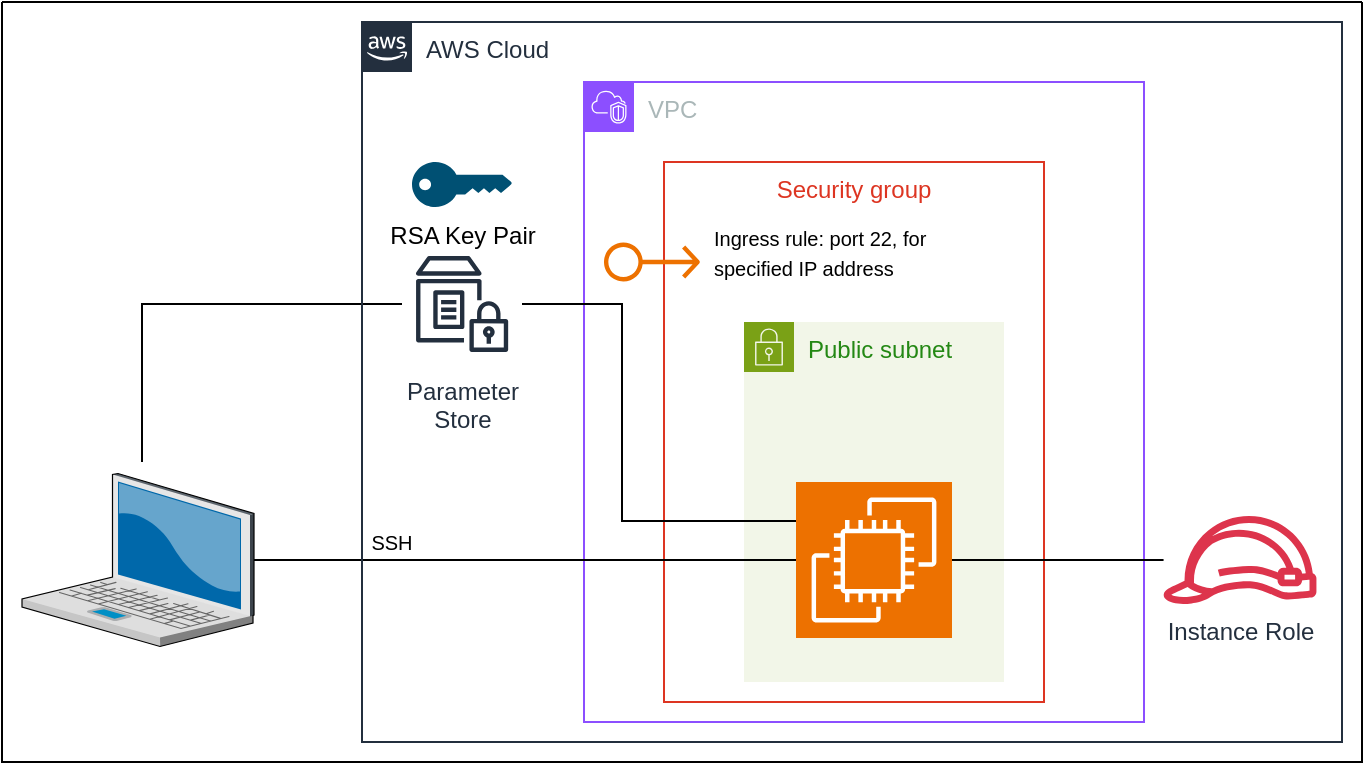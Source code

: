 <mxfile version="24.7.7">
  <diagram name="Page-1" id="7yttMXRSF6fugMSMXQC9">
    <mxGraphModel dx="1490" dy="910" grid="1" gridSize="10" guides="1" tooltips="1" connect="1" arrows="1" fold="1" page="1" pageScale="1" pageWidth="827" pageHeight="1169" math="0" shadow="0">
      <root>
        <mxCell id="0" />
        <mxCell id="1" parent="0" />
        <mxCell id="4HG7Ck5HDDxE3vP-vEPG-3" value="VPC" style="points=[[0,0],[0.25,0],[0.5,0],[0.75,0],[1,0],[1,0.25],[1,0.5],[1,0.75],[1,1],[0.75,1],[0.5,1],[0.25,1],[0,1],[0,0.75],[0,0.5],[0,0.25]];outlineConnect=0;gradientColor=none;html=1;whiteSpace=wrap;fontSize=12;fontStyle=0;container=1;pointerEvents=0;collapsible=0;recursiveResize=0;shape=mxgraph.aws4.group;grIcon=mxgraph.aws4.group_vpc2;strokeColor=#8C4FFF;fillColor=none;verticalAlign=top;align=left;spacingLeft=30;fontColor=#AAB7B8;dashed=0;" parent="1" vertex="1">
          <mxGeometry x="371" y="230" width="280" height="320" as="geometry" />
        </mxCell>
        <mxCell id="4HG7Ck5HDDxE3vP-vEPG-2" value="Security group" style="fillColor=none;strokeColor=#DD3522;verticalAlign=top;fontStyle=0;fontColor=#DD3522;whiteSpace=wrap;html=1;" parent="4HG7Ck5HDDxE3vP-vEPG-3" vertex="1">
          <mxGeometry x="40" y="40" width="190" height="270" as="geometry" />
        </mxCell>
        <mxCell id="4HG7Ck5HDDxE3vP-vEPG-10" value="Public subnet" style="points=[[0,0],[0.25,0],[0.5,0],[0.75,0],[1,0],[1,0.25],[1,0.5],[1,0.75],[1,1],[0.75,1],[0.5,1],[0.25,1],[0,1],[0,0.75],[0,0.5],[0,0.25]];outlineConnect=0;gradientColor=none;html=1;whiteSpace=wrap;fontSize=12;fontStyle=0;container=1;pointerEvents=0;collapsible=0;recursiveResize=0;shape=mxgraph.aws4.group;grIcon=mxgraph.aws4.group_security_group;grStroke=0;strokeColor=#7AA116;fillColor=#F2F6E8;verticalAlign=top;align=left;spacingLeft=30;fontColor=#248814;dashed=0;" parent="4HG7Ck5HDDxE3vP-vEPG-3" vertex="1">
          <mxGeometry x="80" y="120" width="130" height="180" as="geometry" />
        </mxCell>
        <mxCell id="4HG7Ck5HDDxE3vP-vEPG-12" value="" style="sketch=0;outlineConnect=0;fontColor=#232F3E;gradientColor=none;fillColor=#ED7100;strokeColor=none;dashed=0;verticalLabelPosition=bottom;verticalAlign=top;align=center;html=1;fontSize=12;fontStyle=0;aspect=fixed;pointerEvents=1;shape=mxgraph.aws4.elastic_ip_address;" parent="4HG7Ck5HDDxE3vP-vEPG-3" vertex="1">
          <mxGeometry x="10" y="80" width="48" height="20" as="geometry" />
        </mxCell>
        <mxCell id="4HG7Ck5HDDxE3vP-vEPG-19" value="&lt;font style=&quot;font-size: 10px;&quot;&gt;Ingress rule: port 22, for specified IP address&lt;/font&gt;" style="text;html=1;align=left;verticalAlign=middle;whiteSpace=wrap;rounded=0;" parent="4HG7Ck5HDDxE3vP-vEPG-3" vertex="1">
          <mxGeometry x="63" y="70" width="120" height="30" as="geometry" />
        </mxCell>
        <mxCell id="4HG7Ck5HDDxE3vP-vEPG-13" value="" style="sketch=0;points=[[0,0,0],[0.25,0,0],[0.5,0,0],[0.75,0,0],[1,0,0],[0,1,0],[0.25,1,0],[0.5,1,0],[0.75,1,0],[1,1,0],[0,0.25,0],[0,0.5,0],[0,0.75,0],[1,0.25,0],[1,0.5,0],[1,0.75,0]];outlineConnect=0;fontColor=#232F3E;fillColor=#ED7100;strokeColor=#ffffff;dashed=0;verticalLabelPosition=bottom;verticalAlign=top;align=center;html=1;fontSize=12;fontStyle=0;aspect=fixed;shape=mxgraph.aws4.resourceIcon;resIcon=mxgraph.aws4.ec2;" parent="4HG7Ck5HDDxE3vP-vEPG-3" vertex="1">
          <mxGeometry x="106" y="200" width="78" height="78" as="geometry" />
        </mxCell>
        <mxCell id="4HG7Ck5HDDxE3vP-vEPG-8" value="Parameter&#xa;Store" style="sketch=0;outlineConnect=0;fontColor=#232F3E;gradientColor=none;strokeColor=#232F3E;fillColor=#ffffff;dashed=0;verticalLabelPosition=bottom;verticalAlign=top;align=center;html=1;fontSize=12;fontStyle=0;aspect=fixed;shape=mxgraph.aws4.resourceIcon;resIcon=mxgraph.aws4.parameter_store;" parent="1" vertex="1">
          <mxGeometry x="280" y="311" width="60" height="60" as="geometry" />
        </mxCell>
        <mxCell id="4HG7Ck5HDDxE3vP-vEPG-14" value="RSA Key Pair" style="points=[[0,0.5,0],[0.24,0,0],[0.5,0.28,0],[0.995,0.475,0],[0.5,0.72,0],[0.24,1,0]];verticalLabelPosition=bottom;sketch=0;html=1;verticalAlign=top;aspect=fixed;align=center;pointerEvents=1;shape=mxgraph.cisco19.key;fillColor=#005073;strokeColor=none;" parent="1" vertex="1">
          <mxGeometry x="285" y="270" width="50" height="22.5" as="geometry" />
        </mxCell>
        <mxCell id="4HG7Ck5HDDxE3vP-vEPG-18" style="edgeStyle=orthogonalEdgeStyle;rounded=0;orthogonalLoop=1;jettySize=auto;html=1;exitX=1;exitY=0.5;exitDx=0;exitDy=0;exitPerimeter=0;endArrow=none;endFill=0;" parent="1" source="4HG7Ck5HDDxE3vP-vEPG-13" target="4HG7Ck5HDDxE3vP-vEPG-11" edge="1">
          <mxGeometry relative="1" as="geometry" />
        </mxCell>
        <mxCell id="4HG7Ck5HDDxE3vP-vEPG-23" style="edgeStyle=orthogonalEdgeStyle;rounded=0;orthogonalLoop=1;jettySize=auto;html=1;endArrow=none;endFill=0;" parent="1" target="4HG7Ck5HDDxE3vP-vEPG-8" edge="1">
          <mxGeometry relative="1" as="geometry">
            <mxPoint x="150" y="420" as="sourcePoint" />
            <Array as="points">
              <mxPoint x="150" y="341" />
            </Array>
          </mxGeometry>
        </mxCell>
        <mxCell id="4HG7Ck5HDDxE3vP-vEPG-24" style="edgeStyle=orthogonalEdgeStyle;rounded=0;orthogonalLoop=1;jettySize=auto;html=1;endArrow=none;endFill=0;" parent="1" source="4HG7Ck5HDDxE3vP-vEPG-21" target="4HG7Ck5HDDxE3vP-vEPG-13" edge="1">
          <mxGeometry relative="1" as="geometry" />
        </mxCell>
        <mxCell id="4HG7Ck5HDDxE3vP-vEPG-21" value="" style="verticalLabelPosition=bottom;sketch=0;aspect=fixed;html=1;verticalAlign=top;strokeColor=none;align=center;outlineConnect=0;shape=mxgraph.citrix.laptop_2;" parent="1" vertex="1">
          <mxGeometry x="90" y="425.75" width="116" height="86.5" as="geometry" />
        </mxCell>
        <mxCell id="4HG7Ck5HDDxE3vP-vEPG-25" value="&lt;font style=&quot;font-size: 10px;&quot;&gt;SSH&lt;/font&gt;" style="text;html=1;align=center;verticalAlign=middle;whiteSpace=wrap;rounded=0;" parent="1" vertex="1">
          <mxGeometry x="245" y="445" width="60" height="30" as="geometry" />
        </mxCell>
        <mxCell id="4HG7Ck5HDDxE3vP-vEPG-27" value="AWS Cloud" style="points=[[0,0],[0.25,0],[0.5,0],[0.75,0],[1,0],[1,0.25],[1,0.5],[1,0.75],[1,1],[0.75,1],[0.5,1],[0.25,1],[0,1],[0,0.75],[0,0.5],[0,0.25]];outlineConnect=0;gradientColor=none;html=1;whiteSpace=wrap;fontSize=12;fontStyle=0;container=1;pointerEvents=0;collapsible=0;recursiveResize=0;shape=mxgraph.aws4.group;grIcon=mxgraph.aws4.group_aws_cloud_alt;strokeColor=#232F3E;fillColor=none;verticalAlign=top;align=left;spacingLeft=30;fontColor=#232F3E;dashed=0;" parent="1" vertex="1">
          <mxGeometry x="260" y="200" width="490" height="360" as="geometry" />
        </mxCell>
        <mxCell id="4HG7Ck5HDDxE3vP-vEPG-29" style="edgeStyle=orthogonalEdgeStyle;rounded=0;orthogonalLoop=1;jettySize=auto;html=1;exitX=0;exitY=0.25;exitDx=0;exitDy=0;exitPerimeter=0;endArrow=none;endFill=0;" parent="1" source="4HG7Ck5HDDxE3vP-vEPG-13" target="4HG7Ck5HDDxE3vP-vEPG-8" edge="1">
          <mxGeometry relative="1" as="geometry">
            <Array as="points">
              <mxPoint x="390" y="450" />
              <mxPoint x="390" y="341" />
            </Array>
          </mxGeometry>
        </mxCell>
        <mxCell id="K-hR3ViR91edXrEOPa3M-1" value="" style="swimlane;startSize=0;" vertex="1" parent="1">
          <mxGeometry x="80" y="190" width="680" height="380" as="geometry" />
        </mxCell>
        <mxCell id="4HG7Ck5HDDxE3vP-vEPG-11" value="Instance Role" style="sketch=0;outlineConnect=0;fontColor=#232F3E;gradientColor=none;fillColor=#DD344C;strokeColor=none;dashed=0;verticalLabelPosition=bottom;verticalAlign=top;align=center;html=1;fontSize=12;fontStyle=0;aspect=fixed;pointerEvents=1;shape=mxgraph.aws4.role;" parent="K-hR3ViR91edXrEOPa3M-1" vertex="1">
          <mxGeometry x="580" y="257" width="78" height="44" as="geometry" />
        </mxCell>
      </root>
    </mxGraphModel>
  </diagram>
</mxfile>
